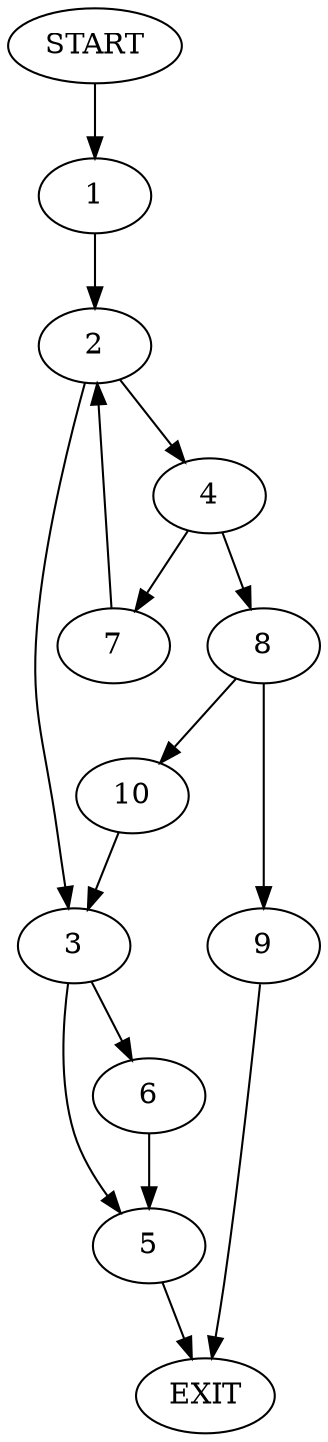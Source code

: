 digraph {
0 [label="START"]
11 [label="EXIT"]
0 -> 1
1 -> 2
2 -> 3
2 -> 4
3 -> 5
3 -> 6
4 -> 7
4 -> 8
8 -> 9
8 -> 10
7 -> 2
10 -> 3
9 -> 11
5 -> 11
6 -> 5
}
